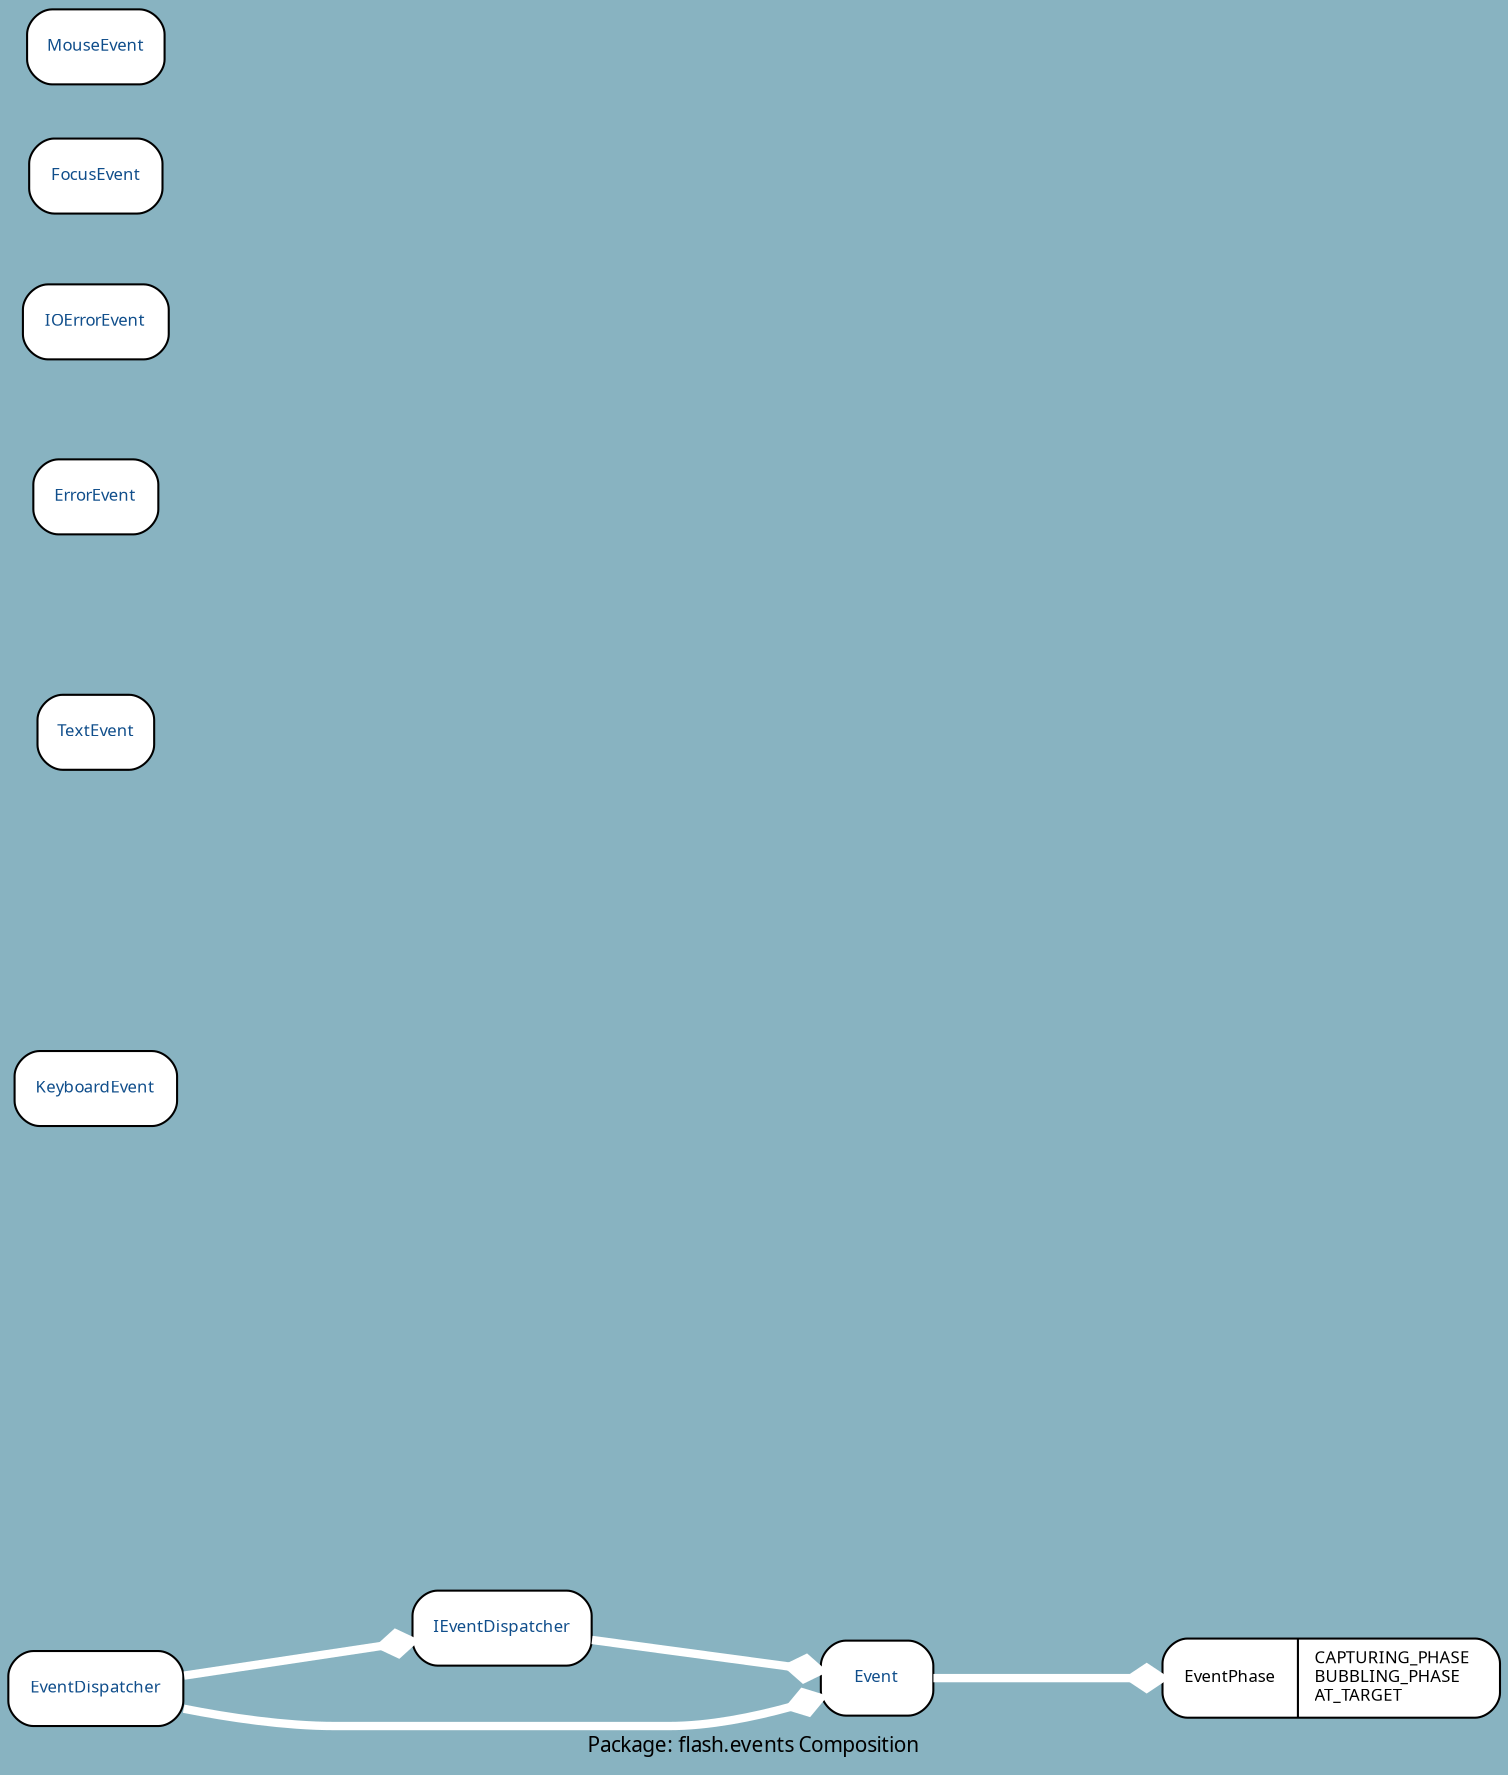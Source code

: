 digraph uml {
	graph [label="Package: flash.events Composition", ratio=compress, rankdir=LR, size="24,12", fontname=Sans, fontsize=10, bgcolor="#88B3C1", fontcolor=black];
	node [label="\N", fontname=Sans, fontsize=8, shape=record, color=black, fontcolor=black];
	edge [fontname=Sans, fontsize=8, minlen=3, color=black, fontcolor=black];
	graph [lp="363,10",
		bb="0,0,726,847"];
	"flash.events.IEventDispatcher" [label="{IEventDispatcher}", fontcolor="#104E8B", style="rounded,filled", fillcolor=white, URL="../types/flash/events/IEventDispatcher.html", tooltip=IEventDispatcher, portPos=IEventDispatcher, pos="242,67", rects="199,49,286,85", width="1.19", height="0.50"];
	"flash.events.Event" [label="{Event}", fontcolor="#104E8B", style="rounded,filled", fillcolor=white, URL="../types/flash/events/Event.html", tooltip=Event, portPos=Event, pos="425,44", rects="398,26,452,62", width="0.75", height="0.50"];
	"flash.events.EventDispatcher" [label="{EventDispatcher}", fontcolor="#104E8B", style="rounded,filled", fillcolor=white, URL="../types/flash/events/EventDispatcher.html", tooltip=EventDispatcher, portPos=EventDispatcher, pos="43,40", rects="1,22,86,58", width="1.17", height="0.50"];
	"flash.events.EventPhase" [label="{EventPhase|CAPTURING_PHASE\lBUBBLING_PHASE\lAT_TARGET\l}", style="rounded,filled", fillcolor=white, pos="645,44", rects="564,25,630,63 630,25,726,63", width="2.25", height="0.53"];
	"flash.events.KeyboardEvent" [label="{KeyboardEvent}", fontcolor="#104E8B", style="rounded,filled", fillcolor=white, URL="../types/flash/events/KeyboardEvent.html", tooltip=KeyboardEvent, portPos=KeyboardEvent, pos="43,330", rects="4,312,82,348", width="1.08", height="0.50"];
	"flash.events.TextEvent" [label="{TextEvent}", fontcolor="#104E8B", style="rounded,filled", fillcolor=white, URL="../types/flash/events/TextEvent.html", tooltip=TextEvent, portPos=TextEvent, pos="43,502", rects="15,484,71,520", width="0.78", height="0.50"];
	"flash.events.ErrorEvent" [label="{ErrorEvent}", fontcolor="#104E8B", style="rounded,filled", fillcolor=white, URL="../types/flash/events/ErrorEvent.html", tooltip=ErrorEvent, portPos=ErrorEvent, pos="43,615", rects="13,597,74,633", width="0.83", height="0.50"];
	"flash.events.IOErrorEvent" [label="{IOErrorEvent}", fontcolor="#104E8B", style="rounded,filled", fillcolor=white, URL="../types/flash/events/IOErrorEvent.html", tooltip=IOErrorEvent, portPos=IOErrorEvent, pos="43,699", rects="8,681,78,717", width="0.97", height="0.50"];
	"flash.events.FocusEvent" [label="{FocusEvent}", fontcolor="#104E8B", style="rounded,filled", fillcolor=white, URL="../types/flash/events/FocusEvent.html", tooltip=FocusEvent, portPos=FocusEvent, pos="43,768", rects="11,750,75,786", width="0.89", height="0.50"];
	"flash.events.MouseEvent" [label="{MouseEvent}", fontcolor="#104E8B", style="rounded,filled", fillcolor=white, URL="../types/flash/events/MouseEvent.html", tooltip=MouseEvent, portPos=MouseEvent, pos="43,829", rects="10,811,77,847", width="0.92", height="0.50"];
	"flash.events.IEventDispatcher" -> "flash.events.Event" [color=white, style="setlinewidth(4)", arrowhead=diamond, arrowsize="1.25", pos="e,398,47 286,61 316,58 354,53 383,49"];
	"flash.events.EventDispatcher" -> "flash.events.Event" [color=white, style="setlinewidth(4)", arrowhead=diamond, arrowsize="1.25", pos="e,398,34 86,30 108,25 136,21 161,21 161,21 161,21 323,21 343,21 365,25 383,30"];
	"flash.events.EventDispatcher" -> "flash.events.IEventDispatcher" [color=white, style="setlinewidth(4)", arrowhead=diamond, arrowsize="1.25", pos="e,199,61 86,46 115,50 153,55 184,59"];
	"flash.events.Event" -> "flash.events.EventPhase" [color=white, style="setlinewidth(4)", arrowhead=diamond, arrowsize="1.25", pos="e,564,44 452,44 476,44 514,44 549,44"];
}
